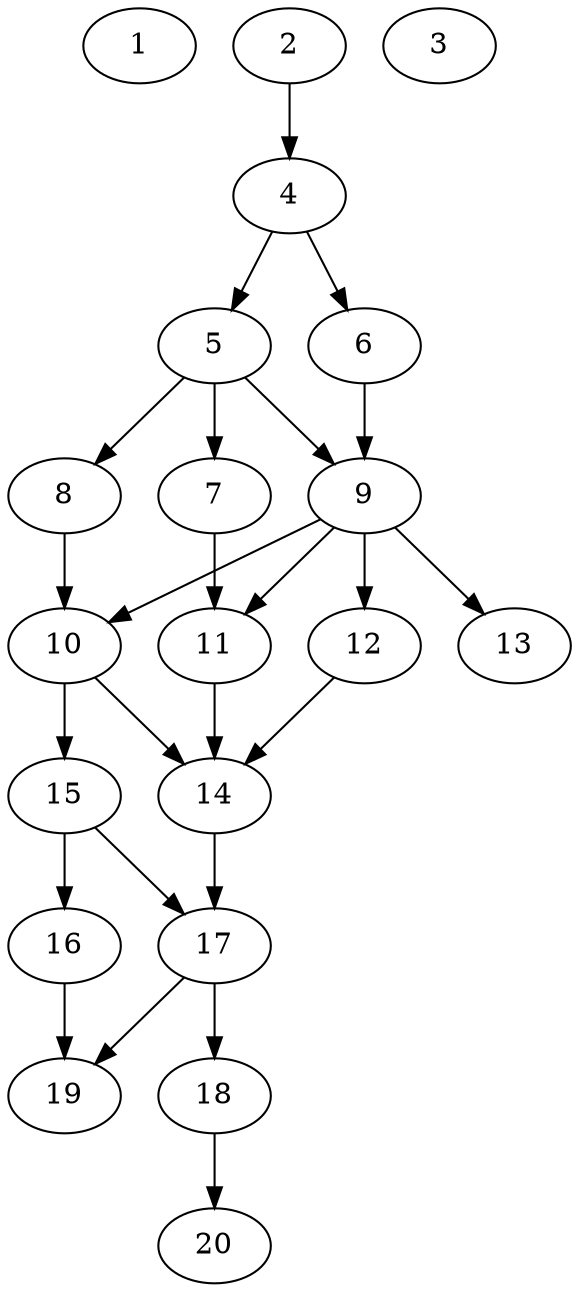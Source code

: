 // DAG automatically generated by daggen at Sat Jul 27 15:36:23 2019
// ./daggen --dot -n 20 --ccr 0.5 --fat 0.4 --regular 0.5 --density 0.7 --mindata 5242880 --maxdata 52428800 
digraph G {
  1 [size="37064704", alpha="0.03", expect_size="18532352"] 
  2 [size="86370304", alpha="0.19", expect_size="43185152"] 
  2 -> 4 [size ="43185152"]
  3 [size="76494848", alpha="0.18", expect_size="38247424"] 
  4 [size="92659712", alpha="0.07", expect_size="46329856"] 
  4 -> 5 [size ="46329856"]
  4 -> 6 [size ="46329856"]
  5 [size="23590912", alpha="0.19", expect_size="11795456"] 
  5 -> 7 [size ="11795456"]
  5 -> 8 [size ="11795456"]
  5 -> 9 [size ="11795456"]
  6 [size="16123904", alpha="0.03", expect_size="8061952"] 
  6 -> 9 [size ="8061952"]
  7 [size="23695360", alpha="0.19", expect_size="11847680"] 
  7 -> 11 [size ="11847680"]
  8 [size="103417856", alpha="0.02", expect_size="51708928"] 
  8 -> 10 [size ="51708928"]
  9 [size="45039616", alpha="0.01", expect_size="22519808"] 
  9 -> 10 [size ="22519808"]
  9 -> 11 [size ="22519808"]
  9 -> 12 [size ="22519808"]
  9 -> 13 [size ="22519808"]
  10 [size="83234816", alpha="0.10", expect_size="41617408"] 
  10 -> 14 [size ="41617408"]
  10 -> 15 [size ="41617408"]
  11 [size="90454016", alpha="0.13", expect_size="45227008"] 
  11 -> 14 [size ="45227008"]
  12 [size="11433984", alpha="0.05", expect_size="5716992"] 
  12 -> 14 [size ="5716992"]
  13 [size="101875712", alpha="0.06", expect_size="50937856"] 
  14 [size="91877376", alpha="0.07", expect_size="45938688"] 
  14 -> 17 [size ="45938688"]
  15 [size="30312448", alpha="0.20", expect_size="15156224"] 
  15 -> 16 [size ="15156224"]
  15 -> 17 [size ="15156224"]
  16 [size="27543552", alpha="0.01", expect_size="13771776"] 
  16 -> 19 [size ="13771776"]
  17 [size="44052480", alpha="0.11", expect_size="22026240"] 
  17 -> 18 [size ="22026240"]
  17 -> 19 [size ="22026240"]
  18 [size="39686144", alpha="0.17", expect_size="19843072"] 
  18 -> 20 [size ="19843072"]
  19 [size="47175680", alpha="0.18", expect_size="23587840"] 
  20 [size="51761152", alpha="0.03", expect_size="25880576"] 
}
